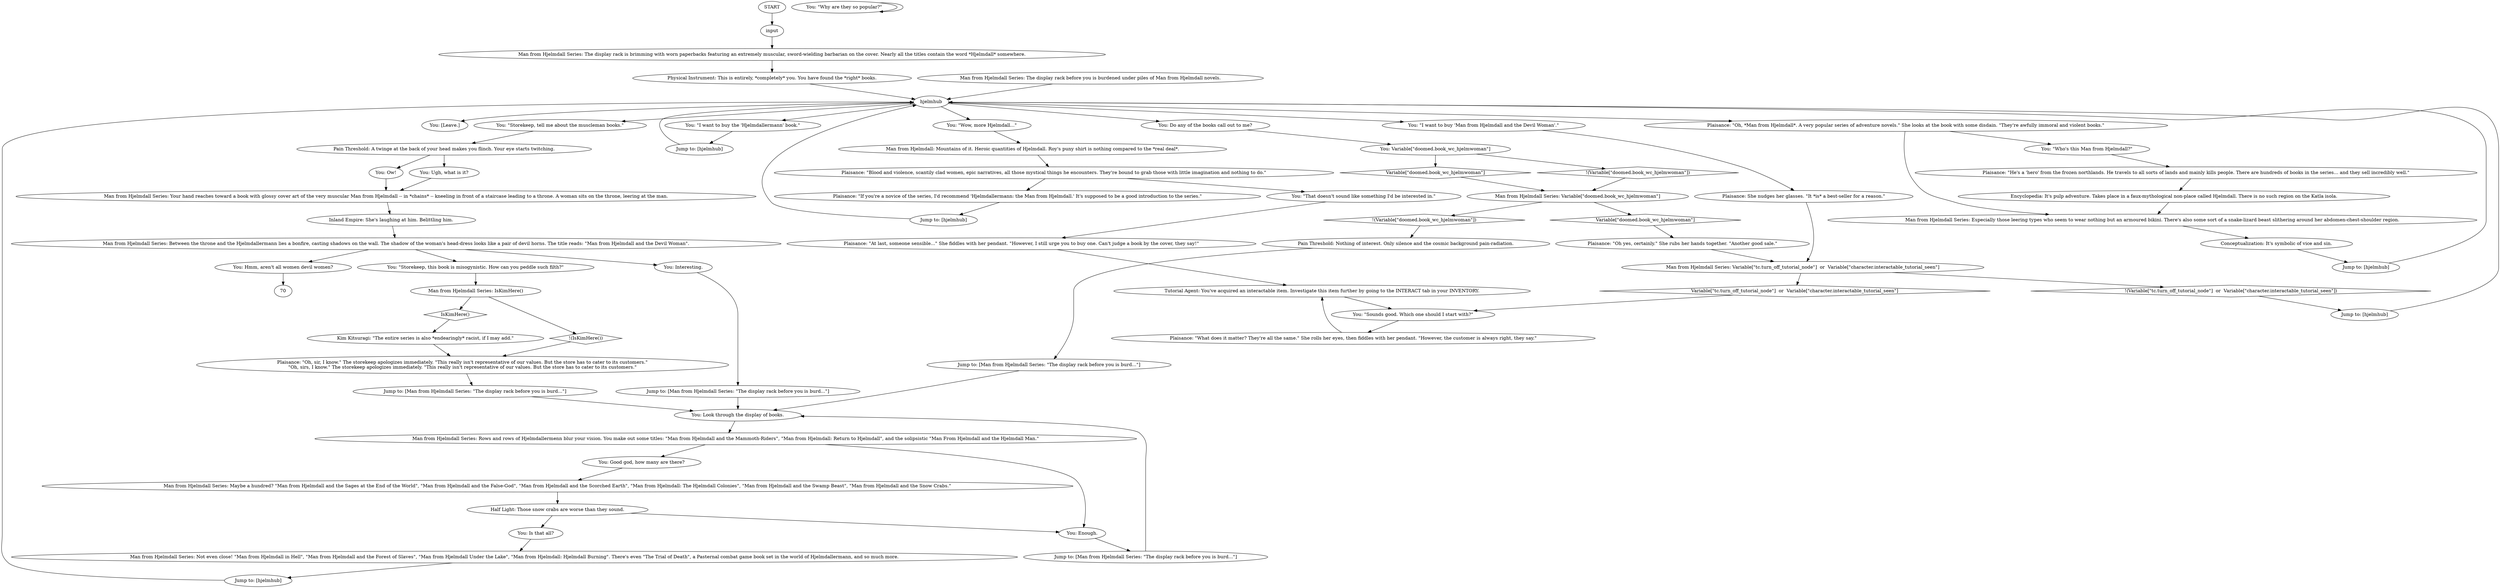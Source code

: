 # BOOKSTORE / HJELMSERIES
# A shelf full of Hjelmdall books. There are so many.
# ==================================================
digraph G {
	  0 [label="START"];
	  1 [label="input"];
	  2 [label="Man from Hjelmdall Series: Maybe a hundred? \"Man from Hjelmdall and the Sages at the End of the World\", \"Man from Hjelmdall and the False-God\", \"Man from Hjelmdall and the Scorched Earth\", \"Man from Hjelmdall: The Hjelmdall Colonies\", \"Man from Hjelmdall and the Swamp Beast\", \"Man from Hjelmdall and the Snow Crabs.\""];
	  3 [label="You: \"Wow, more Hjelmdall...\""];
	  4 [label="Plaisance: She nudges her glasses. \"It *is* a best-seller for a reason.\""];
	  5 [label="Man from Hjelmdall Series: IsKimHere()"];
	  6 [label="IsKimHere()", shape=diamond];
	  7 [label="!(IsKimHere())", shape=diamond];
	  8 [label="You: \"That doesn't sound like something I'd be interested in.\""];
	  9 [label="You: [Leave.]"];
	  10 [label="You: \"Storekeep, tell me about the muscleman books.\""];
	  11 [label="Plaisance: \"What does it matter? They're all the same.\" She rolls her eyes, then fiddles with her pendant. \"However, the customer is always right, they say.\""];
	  12 [label="You: \"Who's this Man from Hjelmdall?\""];
	  13 [label="Plaisance: \"He's a 'hero' from the frozen northlands. He travels to all sorts of lands and mainly kills people. There are hundreds of books in the series... and they sell incredibly well.\""];
	  14 [label="Jump to: [Man from Hjelmdall Series: \"The display rack before you is burd...\"]"];
	  15 [label="You: Is that all?"];
	  16 [label="You: Hmm, aren't all women devil women?"];
	  17 [label="Encyclopedia: It's pulp adventure. Takes place in a faux-mythological non-place called Hjelmdall. There is no such region on the Katla isola."];
	  18 [label="You: \"Storekeep, this book is misogynistic. How can you peddle such filth?\""];
	  19 [label="Man from Hjelmdall Series: Variable[\"doomed.book_wc_hjelmwoman\"]"];
	  20 [label="Variable[\"doomed.book_wc_hjelmwoman\"]", shape=diamond];
	  21 [label="!(Variable[\"doomed.book_wc_hjelmwoman\"])", shape=diamond];
	  22 [label="You: Enough."];
	  23 [label="You: Ugh, what is it?"];
	  24 [label="You: Interesting."];
	  25 [label="hjelmhub"];
	  26 [label="Plaisance: \"At last, someone sensible...\" She fiddles with her pendant. \"However, I still urge you to buy one. Can't judge a book by the cover, they say!\""];
	  27 [label="Jump to: [Man from Hjelmdall Series: \"The display rack before you is burd...\"]"];
	  28 [label="Jump to: [hjelmhub]"];
	  29 [label="You: Ow!"];
	  30 [label="Jump to: [hjelmhub]"];
	  31 [label="Man from Hjelmdall: Mountains of it. Heroic quantities of Hjelmdall. Roy's puny shirt is nothing compared to the *real deal*."];
	  32 [label="Man from Hjelmdall Series: The display rack is brimming with worn paperbacks featuring an extremely muscular, sword-wielding barbarian on the cover. Nearly all the titles contain the word *Hjelmdall* somewhere."];
	  33 [label="You: \"I want to buy the 'Hjelmdallermann' book.\""];
	  34 [label="Man from Hjelmdall Series: Not even close! \"Man from Hjelmdall in Hell\", \"Man from Hjelmdall and the Forest of Slaves\", \"Man from Hjelmdall Under the Lake\", \"Man from Hjelmdall: Hjelmdall Burning\". There's even \"The Trial of Death\", a Pasternal combat game book set in the world of Hjelmdallermann, and so much more."];
	  35 [label="Man from Hjelmdall Series: Between the throne and the Hjelmdallermann lies a bonfire, casting shadows on the wall. The shadow of the woman's head-dress looks like a pair of devil horns. The title reads: \"Man from Hjelmdall and the Devil Woman\"."];
	  36 [label="You: Good god, how many are there?"];
	  37 [label="Inland Empire: She's laughing at him. Belittling him."];
	  38 [label="Man from Hjelmdall Series: Variable[\"tc.turn_off_tutorial_node\"]  or  Variable[\"character.interactable_tutorial_seen\"]"];
	  39 [label="Variable[\"tc.turn_off_tutorial_node\"]  or  Variable[\"character.interactable_tutorial_seen\"]", shape=diamond];
	  40 [label="!(Variable[\"tc.turn_off_tutorial_node\"]  or  Variable[\"character.interactable_tutorial_seen\"])", shape=diamond];
	  41 [label="Physical Instrument: This is entirely, *completely* you. You have found the *right* books."];
	  42 [label="Kim Kitsuragi: \"The entire series is also *endearingly* racist, if I may add.\""];
	  43 [label="Pain Threshold: Nothing of interest. Only silence and the cosmic background pain-radiation."];
	  44 [label="Man from Hjelmdall Series: Your hand reaches toward a book with glossy cover art of the very muscular Man from Hjelmdall -- in *chains* -- kneeling in front of a staircase leading to a throne. A woman sits on the throne, leering at the man."];
	  45 [label="Plaisance: \"Oh, sir, I know.\" The storekeep apologizes immediately. \"This really isn't representative of our values. But the store has to cater to its customers.\"\n\"Oh, sirs, I know.\" The storekeep apologizes immediately. \"This really isn't representative of our values. But the store has to cater to its customers.\"
"];
	  46 [label="You: Do any of the books call out to me?"];
	  47 [label="You: Variable[\"doomed.book_wc_hjelmwoman\"]"];
	  48 [label="Variable[\"doomed.book_wc_hjelmwoman\"]", shape=diamond];
	  49 [label="!(Variable[\"doomed.book_wc_hjelmwoman\"])", shape=diamond];
	  50 [label="Man from Hjelmdall Series: Rows and rows of Hjelmdallermenn blur your vision. You make out some titles: \"Man from Hjelmdall and the Mammoth-Riders\", \"Man from Hjelmdall: Return to Hjelmdall\", and the solipsistic \"Man From Hjelmdall and the Hjelmdall Man.\""];
	  51 [label="Half Light: Those snow crabs are worse than they sound."];
	  52 [label="Conceptualization: It's symbolic of vice and sin."];
	  53 [label="Jump to: [Man from Hjelmdall Series: \"The display rack before you is burd...\"]"];
	  54 [label="Man from Hjelmdall Series: The display rack before you is burdened under piles of Man from Hjelmdall novels."];
	  55 [label="You: Look through the display of books."];
	  56 [label="You: \"I want to buy 'Man from Hjelmdall and the Devil Woman'.\""];
	  57 [label="Plaisance: \"Oh, *Man from Hjelmdall*. A very popular series of adventure novels.\" She looks at the book with some disdain. \"They're awfully immoral and violent books.\""];
	  58 [label="Pain Threshold: A twinge at the back of your head makes you flinch. Your eye starts twitching."];
	  59 [label="Plaisance: \"Oh yes, certainly.\" She rubs her hands together. \"Another good sale.\""];
	  60 [label="Jump to: [hjelmhub]"];
	  61 [label="Jump to: [Man from Hjelmdall Series: \"The display rack before you is burd...\"]"];
	  62 [label="Jump to: [hjelmhub]"];
	  63 [label="You: \"Sounds good. Which one should I start with?\""];
	  64 [label="Plaisance: \"If you're a novice of the series, I'd recommend 'Hjelmdallermann: the Man from Hjelmdall.' It's supposed to be a good introduction to the series.\""];
	  65 [label="Tutorial Agent: You've acquired an interactable item. Investigate this item further by going to the INTERACT tab in your INVENTORY."];
	  66 [label="Jump to: [hjelmhub]"];
	  67 [label="Plaisance: \"Blood and violence, scantily clad women, epic narratives, all those mystical things he encounters. They're bound to grab those with little imagination and nothing to do.\""];
	  68 [label="You: \"Why are they so popular?\""];
	  69 [label="Man from Hjelmdall Series: Especially those leering types who seem to wear nothing but an armoured bikini. There's also some sort of a snake-lizard beast slithering around her abdomen-chest-shoulder region."];
	  0 -> 1
	  1 -> 32
	  2 -> 51
	  3 -> 31
	  4 -> 38
	  5 -> 6
	  5 -> 7
	  6 -> 42
	  7 -> 45
	  8 -> 26
	  10 -> 58
	  11 -> 65
	  12 -> 13
	  13 -> 17
	  14 -> 55
	  15 -> 34
	  16 -> 70
	  17 -> 69
	  18 -> 5
	  19 -> 20
	  19 -> 21
	  20 -> 59
	  21 -> 43
	  22 -> 27
	  23 -> 44
	  24 -> 53
	  25 -> 33
	  25 -> 3
	  25 -> 9
	  25 -> 10
	  25 -> 46
	  25 -> 56
	  25 -> 57
	  26 -> 65
	  27 -> 55
	  28 -> 25
	  29 -> 44
	  30 -> 25
	  31 -> 67
	  32 -> 41
	  33 -> 60
	  34 -> 28
	  35 -> 16
	  35 -> 24
	  35 -> 18
	  36 -> 2
	  37 -> 35
	  38 -> 40
	  38 -> 39
	  39 -> 63
	  40 -> 66
	  41 -> 25
	  42 -> 45
	  43 -> 61
	  44 -> 37
	  45 -> 14
	  46 -> 47
	  47 -> 48
	  47 -> 49
	  48 -> 19
	  49 -> 19
	  50 -> 36
	  50 -> 22
	  51 -> 22
	  51 -> 15
	  52 -> 62
	  53 -> 55
	  54 -> 25
	  55 -> 50
	  56 -> 4
	  57 -> 12
	  57 -> 69
	  58 -> 29
	  58 -> 23
	  59 -> 38
	  60 -> 25
	  61 -> 55
	  62 -> 25
	  63 -> 11
	  64 -> 30
	  65 -> 63
	  66 -> 25
	  67 -> 64
	  67 -> 8
	  68 -> 68
	  69 -> 52
}


